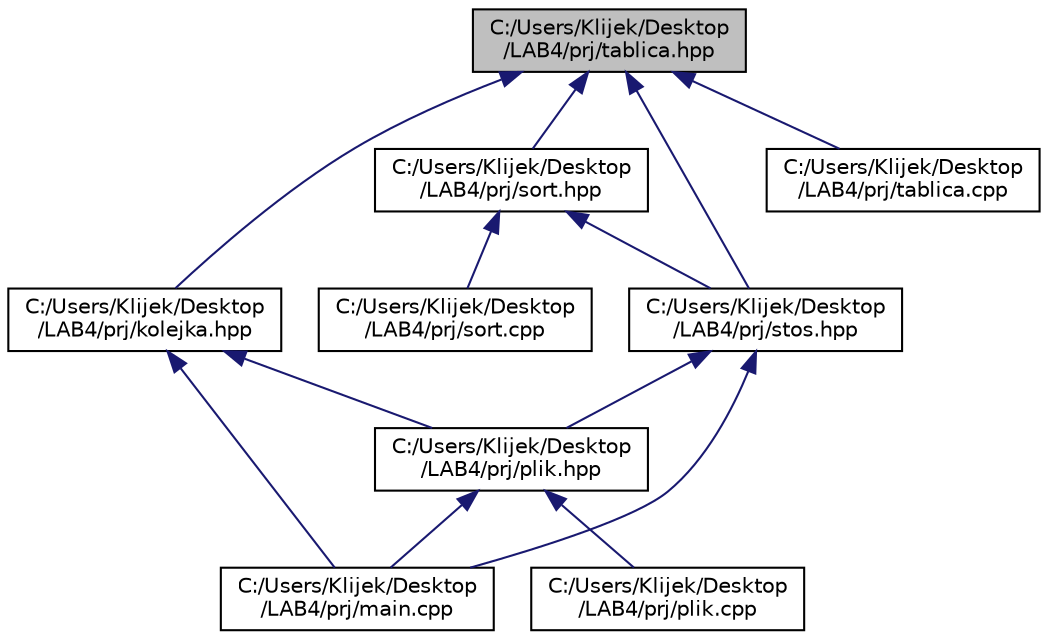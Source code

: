 digraph "C:/Users/Klijek/Desktop/LAB4/prj/tablica.hpp"
{
  edge [fontname="Helvetica",fontsize="10",labelfontname="Helvetica",labelfontsize="10"];
  node [fontname="Helvetica",fontsize="10",shape=record];
  Node1 [label="C:/Users/Klijek/Desktop\l/LAB4/prj/tablica.hpp",height=0.2,width=0.4,color="black", fillcolor="grey75", style="filled" fontcolor="black"];
  Node1 -> Node2 [dir="back",color="midnightblue",fontsize="10",style="solid",fontname="Helvetica"];
  Node2 [label="C:/Users/Klijek/Desktop\l/LAB4/prj/kolejka.hpp",height=0.2,width=0.4,color="black", fillcolor="white", style="filled",URL="$kolejka_8hpp.html",tooltip="Definicja klasy Queue. "];
  Node2 -> Node3 [dir="back",color="midnightblue",fontsize="10",style="solid",fontname="Helvetica"];
  Node3 [label="C:/Users/Klijek/Desktop\l/LAB4/prj/main.cpp",height=0.2,width=0.4,color="black", fillcolor="white", style="filled",URL="$main_8cpp.html"];
  Node2 -> Node4 [dir="back",color="midnightblue",fontsize="10",style="solid",fontname="Helvetica"];
  Node4 [label="C:/Users/Klijek/Desktop\l/LAB4/prj/plik.hpp",height=0.2,width=0.4,color="black", fillcolor="white", style="filled",URL="$plik_8hpp.html",tooltip="Definicja funkcji Read. "];
  Node4 -> Node3 [dir="back",color="midnightblue",fontsize="10",style="solid",fontname="Helvetica"];
  Node4 -> Node5 [dir="back",color="midnightblue",fontsize="10",style="solid",fontname="Helvetica"];
  Node5 [label="C:/Users/Klijek/Desktop\l/LAB4/prj/plik.cpp",height=0.2,width=0.4,color="black", fillcolor="white", style="filled",URL="$plik_8cpp.html",tooltip="Definicja funkcji Read. "];
  Node1 -> Node6 [dir="back",color="midnightblue",fontsize="10",style="solid",fontname="Helvetica"];
  Node6 [label="C:/Users/Klijek/Desktop\l/LAB4/prj/stos.hpp",height=0.2,width=0.4,color="black", fillcolor="white", style="filled",URL="$stos_8hpp.html",tooltip="Definicja klasy Stos. "];
  Node6 -> Node3 [dir="back",color="midnightblue",fontsize="10",style="solid",fontname="Helvetica"];
  Node6 -> Node4 [dir="back",color="midnightblue",fontsize="10",style="solid",fontname="Helvetica"];
  Node1 -> Node7 [dir="back",color="midnightblue",fontsize="10",style="solid",fontname="Helvetica"];
  Node7 [label="C:/Users/Klijek/Desktop\l/LAB4/prj/sort.hpp",height=0.2,width=0.4,color="black", fillcolor="white", style="filled",URL="$sort_8hpp.html",tooltip="Definicja funkcji QuickSort . "];
  Node7 -> Node6 [dir="back",color="midnightblue",fontsize="10",style="solid",fontname="Helvetica"];
  Node7 -> Node8 [dir="back",color="midnightblue",fontsize="10",style="solid",fontname="Helvetica"];
  Node8 [label="C:/Users/Klijek/Desktop\l/LAB4/prj/sort.cpp",height=0.2,width=0.4,color="black", fillcolor="white", style="filled",URL="$sort_8cpp.html"];
  Node1 -> Node9 [dir="back",color="midnightblue",fontsize="10",style="solid",fontname="Helvetica"];
  Node9 [label="C:/Users/Klijek/Desktop\l/LAB4/prj/tablica.cpp",height=0.2,width=0.4,color="black", fillcolor="white", style="filled",URL="$tablica_8cpp.html",tooltip="Definicja konstruktora Push . "];
}

